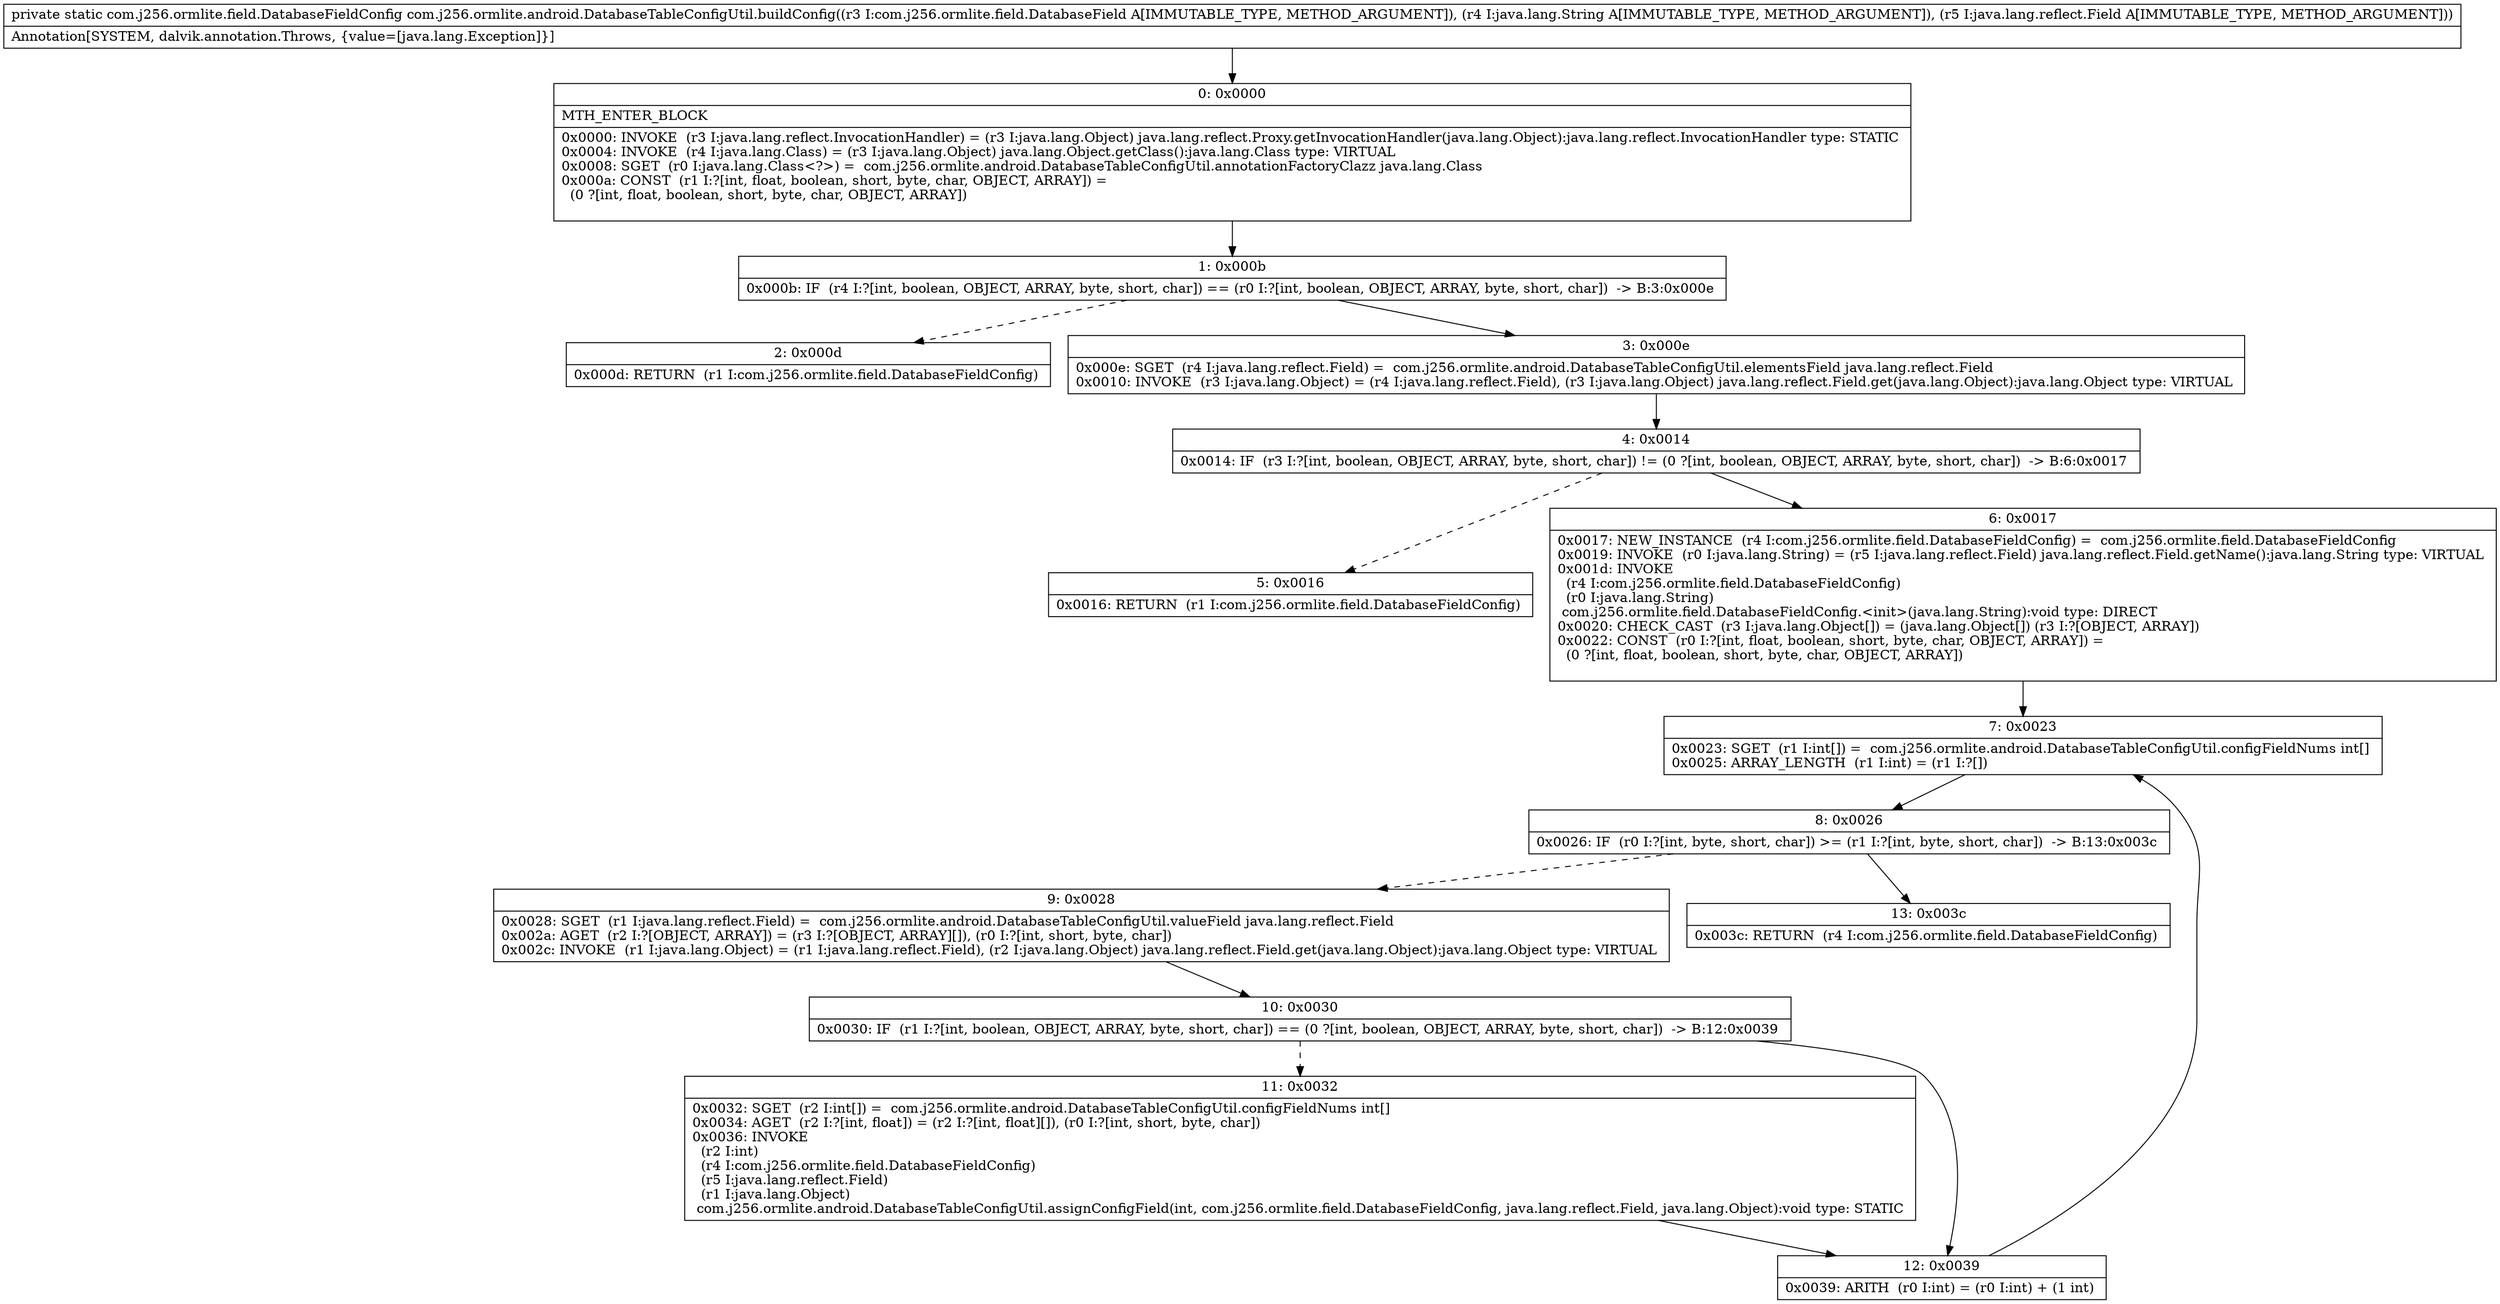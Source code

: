 digraph "CFG forcom.j256.ormlite.android.DatabaseTableConfigUtil.buildConfig(Lcom\/j256\/ormlite\/field\/DatabaseField;Ljava\/lang\/String;Ljava\/lang\/reflect\/Field;)Lcom\/j256\/ormlite\/field\/DatabaseFieldConfig;" {
Node_0 [shape=record,label="{0\:\ 0x0000|MTH_ENTER_BLOCK\l|0x0000: INVOKE  (r3 I:java.lang.reflect.InvocationHandler) = (r3 I:java.lang.Object) java.lang.reflect.Proxy.getInvocationHandler(java.lang.Object):java.lang.reflect.InvocationHandler type: STATIC \l0x0004: INVOKE  (r4 I:java.lang.Class) = (r3 I:java.lang.Object) java.lang.Object.getClass():java.lang.Class type: VIRTUAL \l0x0008: SGET  (r0 I:java.lang.Class\<?\>) =  com.j256.ormlite.android.DatabaseTableConfigUtil.annotationFactoryClazz java.lang.Class \l0x000a: CONST  (r1 I:?[int, float, boolean, short, byte, char, OBJECT, ARRAY]) = \l  (0 ?[int, float, boolean, short, byte, char, OBJECT, ARRAY])\l \l}"];
Node_1 [shape=record,label="{1\:\ 0x000b|0x000b: IF  (r4 I:?[int, boolean, OBJECT, ARRAY, byte, short, char]) == (r0 I:?[int, boolean, OBJECT, ARRAY, byte, short, char])  \-\> B:3:0x000e \l}"];
Node_2 [shape=record,label="{2\:\ 0x000d|0x000d: RETURN  (r1 I:com.j256.ormlite.field.DatabaseFieldConfig) \l}"];
Node_3 [shape=record,label="{3\:\ 0x000e|0x000e: SGET  (r4 I:java.lang.reflect.Field) =  com.j256.ormlite.android.DatabaseTableConfigUtil.elementsField java.lang.reflect.Field \l0x0010: INVOKE  (r3 I:java.lang.Object) = (r4 I:java.lang.reflect.Field), (r3 I:java.lang.Object) java.lang.reflect.Field.get(java.lang.Object):java.lang.Object type: VIRTUAL \l}"];
Node_4 [shape=record,label="{4\:\ 0x0014|0x0014: IF  (r3 I:?[int, boolean, OBJECT, ARRAY, byte, short, char]) != (0 ?[int, boolean, OBJECT, ARRAY, byte, short, char])  \-\> B:6:0x0017 \l}"];
Node_5 [shape=record,label="{5\:\ 0x0016|0x0016: RETURN  (r1 I:com.j256.ormlite.field.DatabaseFieldConfig) \l}"];
Node_6 [shape=record,label="{6\:\ 0x0017|0x0017: NEW_INSTANCE  (r4 I:com.j256.ormlite.field.DatabaseFieldConfig) =  com.j256.ormlite.field.DatabaseFieldConfig \l0x0019: INVOKE  (r0 I:java.lang.String) = (r5 I:java.lang.reflect.Field) java.lang.reflect.Field.getName():java.lang.String type: VIRTUAL \l0x001d: INVOKE  \l  (r4 I:com.j256.ormlite.field.DatabaseFieldConfig)\l  (r0 I:java.lang.String)\l com.j256.ormlite.field.DatabaseFieldConfig.\<init\>(java.lang.String):void type: DIRECT \l0x0020: CHECK_CAST  (r3 I:java.lang.Object[]) = (java.lang.Object[]) (r3 I:?[OBJECT, ARRAY]) \l0x0022: CONST  (r0 I:?[int, float, boolean, short, byte, char, OBJECT, ARRAY]) = \l  (0 ?[int, float, boolean, short, byte, char, OBJECT, ARRAY])\l \l}"];
Node_7 [shape=record,label="{7\:\ 0x0023|0x0023: SGET  (r1 I:int[]) =  com.j256.ormlite.android.DatabaseTableConfigUtil.configFieldNums int[] \l0x0025: ARRAY_LENGTH  (r1 I:int) = (r1 I:?[]) \l}"];
Node_8 [shape=record,label="{8\:\ 0x0026|0x0026: IF  (r0 I:?[int, byte, short, char]) \>= (r1 I:?[int, byte, short, char])  \-\> B:13:0x003c \l}"];
Node_9 [shape=record,label="{9\:\ 0x0028|0x0028: SGET  (r1 I:java.lang.reflect.Field) =  com.j256.ormlite.android.DatabaseTableConfigUtil.valueField java.lang.reflect.Field \l0x002a: AGET  (r2 I:?[OBJECT, ARRAY]) = (r3 I:?[OBJECT, ARRAY][]), (r0 I:?[int, short, byte, char]) \l0x002c: INVOKE  (r1 I:java.lang.Object) = (r1 I:java.lang.reflect.Field), (r2 I:java.lang.Object) java.lang.reflect.Field.get(java.lang.Object):java.lang.Object type: VIRTUAL \l}"];
Node_10 [shape=record,label="{10\:\ 0x0030|0x0030: IF  (r1 I:?[int, boolean, OBJECT, ARRAY, byte, short, char]) == (0 ?[int, boolean, OBJECT, ARRAY, byte, short, char])  \-\> B:12:0x0039 \l}"];
Node_11 [shape=record,label="{11\:\ 0x0032|0x0032: SGET  (r2 I:int[]) =  com.j256.ormlite.android.DatabaseTableConfigUtil.configFieldNums int[] \l0x0034: AGET  (r2 I:?[int, float]) = (r2 I:?[int, float][]), (r0 I:?[int, short, byte, char]) \l0x0036: INVOKE  \l  (r2 I:int)\l  (r4 I:com.j256.ormlite.field.DatabaseFieldConfig)\l  (r5 I:java.lang.reflect.Field)\l  (r1 I:java.lang.Object)\l com.j256.ormlite.android.DatabaseTableConfigUtil.assignConfigField(int, com.j256.ormlite.field.DatabaseFieldConfig, java.lang.reflect.Field, java.lang.Object):void type: STATIC \l}"];
Node_12 [shape=record,label="{12\:\ 0x0039|0x0039: ARITH  (r0 I:int) = (r0 I:int) + (1 int) \l}"];
Node_13 [shape=record,label="{13\:\ 0x003c|0x003c: RETURN  (r4 I:com.j256.ormlite.field.DatabaseFieldConfig) \l}"];
MethodNode[shape=record,label="{private static com.j256.ormlite.field.DatabaseFieldConfig com.j256.ormlite.android.DatabaseTableConfigUtil.buildConfig((r3 I:com.j256.ormlite.field.DatabaseField A[IMMUTABLE_TYPE, METHOD_ARGUMENT]), (r4 I:java.lang.String A[IMMUTABLE_TYPE, METHOD_ARGUMENT]), (r5 I:java.lang.reflect.Field A[IMMUTABLE_TYPE, METHOD_ARGUMENT]))  | Annotation[SYSTEM, dalvik.annotation.Throws, \{value=[java.lang.Exception]\}]\l}"];
MethodNode -> Node_0;
Node_0 -> Node_1;
Node_1 -> Node_2[style=dashed];
Node_1 -> Node_3;
Node_3 -> Node_4;
Node_4 -> Node_5[style=dashed];
Node_4 -> Node_6;
Node_6 -> Node_7;
Node_7 -> Node_8;
Node_8 -> Node_9[style=dashed];
Node_8 -> Node_13;
Node_9 -> Node_10;
Node_10 -> Node_11[style=dashed];
Node_10 -> Node_12;
Node_11 -> Node_12;
Node_12 -> Node_7;
}

